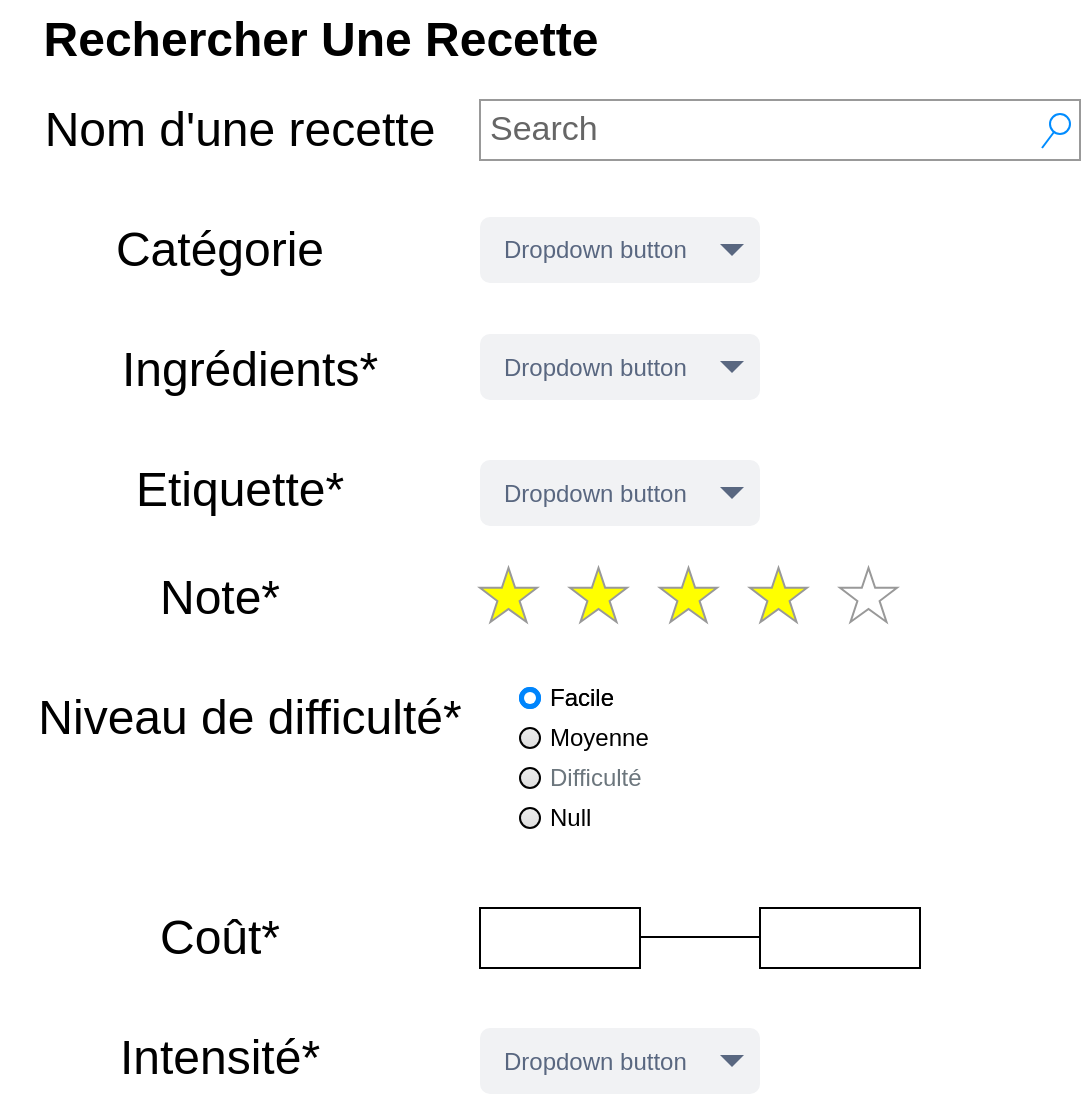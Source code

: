<mxfile version="25.0.3">
  <diagram name="第 1 页" id="nqGPiwXNIymZ_IL6BkIG">
    <mxGraphModel dx="911" dy="507" grid="1" gridSize="10" guides="1" tooltips="1" connect="1" arrows="1" fold="1" page="1" pageScale="1" pageWidth="827" pageHeight="1169" math="0" shadow="0">
      <root>
        <mxCell id="0" />
        <mxCell id="1" parent="0" />
        <mxCell id="MwWSzZCnPVQ0mqiynxkE-2" value="Rechercher Une Recette" style="text;strokeColor=none;fillColor=none;html=1;fontSize=24;fontStyle=1;verticalAlign=middle;align=center;" parent="1" vertex="1">
          <mxGeometry x="90" y="10" width="140" height="40" as="geometry" />
        </mxCell>
        <mxCell id="MwWSzZCnPVQ0mqiynxkE-5" value="Search" style="strokeWidth=1;shadow=0;dashed=0;align=center;html=1;shape=mxgraph.mockup.forms.searchBox;strokeColor=#999999;mainText=;strokeColor2=#008cff;fontColor=#666666;fontSize=17;align=left;spacingLeft=3;whiteSpace=wrap;" parent="1" vertex="1">
          <mxGeometry x="240" y="60" width="300" height="30" as="geometry" />
        </mxCell>
        <mxCell id="MwWSzZCnPVQ0mqiynxkE-12" value="&lt;font style=&quot;font-size: 24px;&quot;&gt;Nom d&#39;une recette&lt;/font&gt;" style="text;html=1;align=center;verticalAlign=middle;whiteSpace=wrap;rounded=0;" parent="1" vertex="1">
          <mxGeometry y="60" width="240" height="30" as="geometry" />
        </mxCell>
        <mxCell id="MwWSzZCnPVQ0mqiynxkE-21" value="&lt;font style=&quot;font-size: 24px;&quot;&gt;Catégorie&lt;/font&gt;" style="text;html=1;align=center;verticalAlign=middle;whiteSpace=wrap;rounded=0;" parent="1" vertex="1">
          <mxGeometry x="10" y="120" width="200" height="30" as="geometry" />
        </mxCell>
        <mxCell id="MwWSzZCnPVQ0mqiynxkE-68" value="Dropdown button" style="rounded=1;fillColor=#F1F2F4;strokeColor=none;html=1;whiteSpace=wrap;fontColor=#596780;align=left;fontSize=12;spacingLeft=10;sketch=0;" parent="1" vertex="1">
          <mxGeometry x="240" y="118.5" width="140" height="33" as="geometry" />
        </mxCell>
        <mxCell id="MwWSzZCnPVQ0mqiynxkE-69" value="" style="shape=triangle;direction=south;fillColor=#596780;strokeColor=none;html=1;sketch=0;" parent="MwWSzZCnPVQ0mqiynxkE-68" vertex="1">
          <mxGeometry x="1" y="0.5" width="12" height="6" relative="1" as="geometry">
            <mxPoint x="-20" y="-3" as="offset" />
          </mxGeometry>
        </mxCell>
        <mxCell id="MwWSzZCnPVQ0mqiynxkE-70" value="&lt;font style=&quot;font-size: 24px;&quot;&gt;Etiquette*&lt;/font&gt;" style="text;html=1;align=center;verticalAlign=middle;whiteSpace=wrap;rounded=0;" parent="1" vertex="1">
          <mxGeometry x="90" y="240" width="60" height="30" as="geometry" />
        </mxCell>
        <mxCell id="MwWSzZCnPVQ0mqiynxkE-71" value="&lt;font style=&quot;font-size: 24px;&quot;&gt;Note*&lt;/font&gt;" style="text;html=1;align=center;verticalAlign=middle;whiteSpace=wrap;rounded=0;" parent="1" vertex="1">
          <mxGeometry x="80" y="294" width="60" height="30" as="geometry" />
        </mxCell>
        <mxCell id="MwWSzZCnPVQ0mqiynxkE-73" value="Dropdown button" style="rounded=1;fillColor=#F1F2F4;strokeColor=none;html=1;whiteSpace=wrap;fontColor=#596780;align=left;fontSize=12;spacingLeft=10;sketch=0;" parent="1" vertex="1">
          <mxGeometry x="240" y="240" width="140" height="33" as="geometry" />
        </mxCell>
        <mxCell id="MwWSzZCnPVQ0mqiynxkE-74" value="" style="shape=triangle;direction=south;fillColor=#596780;strokeColor=none;html=1;sketch=0;" parent="MwWSzZCnPVQ0mqiynxkE-73" vertex="1">
          <mxGeometry x="1" y="0.5" width="12" height="6" relative="1" as="geometry">
            <mxPoint x="-20" y="-3" as="offset" />
          </mxGeometry>
        </mxCell>
        <mxCell id="MwWSzZCnPVQ0mqiynxkE-89" value="" style="verticalLabelPosition=bottom;shadow=0;dashed=0;align=center;html=1;verticalAlign=top;strokeWidth=1;shape=mxgraph.mockup.misc.rating;strokeColor=#999999;fillColor=#ffff00;emptyFillColor=#ffffff;grade=4;ratingScale=5;ratingStyle=star;" parent="1" vertex="1">
          <mxGeometry x="240" y="294" width="225" height="30" as="geometry" />
        </mxCell>
        <mxCell id="MwWSzZCnPVQ0mqiynxkE-90" value="&lt;font style=&quot;font-size: 24px;&quot;&gt;Niveau de difficulté*&lt;/font&gt;" style="text;html=1;align=center;verticalAlign=middle;whiteSpace=wrap;rounded=0;" parent="1" vertex="1">
          <mxGeometry x="10" y="354" width="230" height="30" as="geometry" />
        </mxCell>
        <mxCell id="MwWSzZCnPVQ0mqiynxkE-91" value="&lt;font style=&quot;font-size: 24px;&quot;&gt;Coût*&lt;/font&gt;" style="text;html=1;align=center;verticalAlign=middle;whiteSpace=wrap;rounded=0;" parent="1" vertex="1">
          <mxGeometry x="80" y="464" width="60" height="30" as="geometry" />
        </mxCell>
        <mxCell id="MwWSzZCnPVQ0mqiynxkE-92" value="&lt;font style=&quot;font-size: 24px;&quot;&gt;Intensité*&lt;/font&gt;" style="text;html=1;align=center;verticalAlign=middle;whiteSpace=wrap;rounded=0;" parent="1" vertex="1">
          <mxGeometry x="80" y="524" width="60" height="30" as="geometry" />
        </mxCell>
        <mxCell id="R2gYlSWYlyd8Y3aBplWm-6" value="Facile" style="html=1;shadow=0;dashed=0;shape=mxgraph.bootstrap.radioButton2;labelPosition=right;verticalLabelPosition=middle;align=left;verticalAlign=middle;gradientColor=#DEDEDE;fillColor=#EDEDED;checked=1;spacing=5;checkedFill=#0085FC;checkedStroke=#ffffff;sketch=0;" vertex="1" parent="1">
          <mxGeometry x="260" y="354" width="10" height="10" as="geometry" />
        </mxCell>
        <mxCell id="R2gYlSWYlyd8Y3aBplWm-7" value="Moyenne" style="html=1;shadow=0;dashed=0;shape=mxgraph.bootstrap.radioButton2;labelPosition=right;verticalLabelPosition=middle;align=left;verticalAlign=middle;gradientColor=#DEDEDE;fillColor=#EDEDED;checked=0;spacing=5;checkedFill=#0085FC;checkedStroke=#ffffff;sketch=0;" vertex="1" parent="1">
          <mxGeometry x="260" y="374" width="10" height="10" as="geometry" />
        </mxCell>
        <mxCell id="R2gYlSWYlyd8Y3aBplWm-8" value="Difficulté" style="html=1;shadow=0;dashed=0;shape=mxgraph.bootstrap.radioButton2;labelPosition=right;verticalLabelPosition=middle;align=left;verticalAlign=middle;gradientColor=#DEDEDE;fillColor=#EDEDED;checked=0;spacing=5;fontColor=#6C767D;checkedFill=#0085FC;checkedStroke=#ffffff;sketch=0;" vertex="1" parent="1">
          <mxGeometry x="260" y="394" width="10" height="10" as="geometry" />
        </mxCell>
        <mxCell id="R2gYlSWYlyd8Y3aBplWm-10" value="" style="rounded=0;whiteSpace=wrap;html=1;points=[[0,0,0,0,0],[0,0.25,0,0,0],[0,0.5,0,0,0],[0,0.75,0,0,0],[0,1,0,0,0],[0.25,0,0,0,0],[0.25,1,0,0,0],[0.5,0,0,0,0],[0.5,1,0,0,0],[0.75,0,0,0,0],[0.75,1,0,0,0],[1,0,0,0,0],[1,0.25,0,0,0],[1,0.5,0,0,0],[1,0.75,0,0,0],[1,1,0,0,0]];" vertex="1" parent="1">
          <mxGeometry x="240" y="464" width="80" height="30" as="geometry" />
        </mxCell>
        <mxCell id="R2gYlSWYlyd8Y3aBplWm-11" value="" style="rounded=0;whiteSpace=wrap;html=1;" vertex="1" parent="1">
          <mxGeometry x="380" y="464" width="80" height="30" as="geometry" />
        </mxCell>
        <mxCell id="R2gYlSWYlyd8Y3aBplWm-12" value="" style="endArrow=none;html=1;rounded=0;" edge="1" parent="1">
          <mxGeometry width="50" height="50" relative="1" as="geometry">
            <mxPoint x="320" y="478.5" as="sourcePoint" />
            <mxPoint x="380" y="478.5" as="targetPoint" />
          </mxGeometry>
        </mxCell>
        <mxCell id="R2gYlSWYlyd8Y3aBplWm-13" value="Dropdown button" style="rounded=1;fillColor=#F1F2F4;strokeColor=none;html=1;whiteSpace=wrap;fontColor=#596780;align=left;fontSize=12;spacingLeft=10;sketch=0;" vertex="1" parent="1">
          <mxGeometry x="240" y="524" width="140" height="33" as="geometry" />
        </mxCell>
        <mxCell id="R2gYlSWYlyd8Y3aBplWm-14" value="" style="shape=triangle;direction=south;fillColor=#596780;strokeColor=none;html=1;sketch=0;" vertex="1" parent="R2gYlSWYlyd8Y3aBplWm-13">
          <mxGeometry x="1" y="0.5" width="12" height="6" relative="1" as="geometry">
            <mxPoint x="-20" y="-3" as="offset" />
          </mxGeometry>
        </mxCell>
        <mxCell id="R2gYlSWYlyd8Y3aBplWm-15" value="Facile" style="html=1;shadow=0;dashed=0;shape=mxgraph.bootstrap.radioButton2;labelPosition=right;verticalLabelPosition=middle;align=left;verticalAlign=middle;gradientColor=#DEDEDE;fillColor=#EDEDED;checked=1;spacing=5;checkedFill=#0085FC;checkedStroke=#ffffff;sketch=0;" vertex="1" parent="1">
          <mxGeometry x="260" y="354" width="10" height="10" as="geometry" />
        </mxCell>
        <mxCell id="R2gYlSWYlyd8Y3aBplWm-18" value="Null" style="html=1;shadow=0;dashed=0;shape=mxgraph.bootstrap.radioButton2;labelPosition=right;verticalLabelPosition=middle;align=left;verticalAlign=middle;gradientColor=#DEDEDE;fillColor=#EDEDED;checked=0;spacing=5;checkedFill=#0085FC;checkedStroke=#ffffff;sketch=0;" vertex="1" parent="1">
          <mxGeometry x="260" y="414" width="10" height="10" as="geometry" />
        </mxCell>
        <mxCell id="R2gYlSWYlyd8Y3aBplWm-19" value="&lt;font style=&quot;font-size: 24px;&quot;&gt;Ingrédients*&lt;/font&gt;" style="text;html=1;align=center;verticalAlign=middle;whiteSpace=wrap;rounded=0;" vertex="1" parent="1">
          <mxGeometry x="95" y="180" width="60" height="30" as="geometry" />
        </mxCell>
        <mxCell id="R2gYlSWYlyd8Y3aBplWm-21" value="Dropdown button" style="rounded=1;fillColor=#F1F2F4;strokeColor=none;html=1;whiteSpace=wrap;fontColor=#596780;align=left;fontSize=12;spacingLeft=10;sketch=0;" vertex="1" parent="1">
          <mxGeometry x="240" y="177" width="140" height="33" as="geometry" />
        </mxCell>
        <mxCell id="R2gYlSWYlyd8Y3aBplWm-22" value="" style="shape=triangle;direction=south;fillColor=#596780;strokeColor=none;html=1;sketch=0;" vertex="1" parent="R2gYlSWYlyd8Y3aBplWm-21">
          <mxGeometry x="1" y="0.5" width="12" height="6" relative="1" as="geometry">
            <mxPoint x="-20" y="-3" as="offset" />
          </mxGeometry>
        </mxCell>
      </root>
    </mxGraphModel>
  </diagram>
</mxfile>
